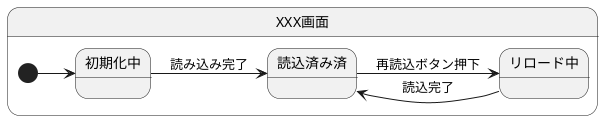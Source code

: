 @startuml
left to right direction

state XXX画面 {
    [*] -down-> 初期化中
    初期化中 -down-> 読込済み済 : 読み込み完了
    読込済み済 -down-> リロード中 : 再読込ボタン押下
    リロード中 -down-> 読込済み済 : 読込完了
}

@enduml